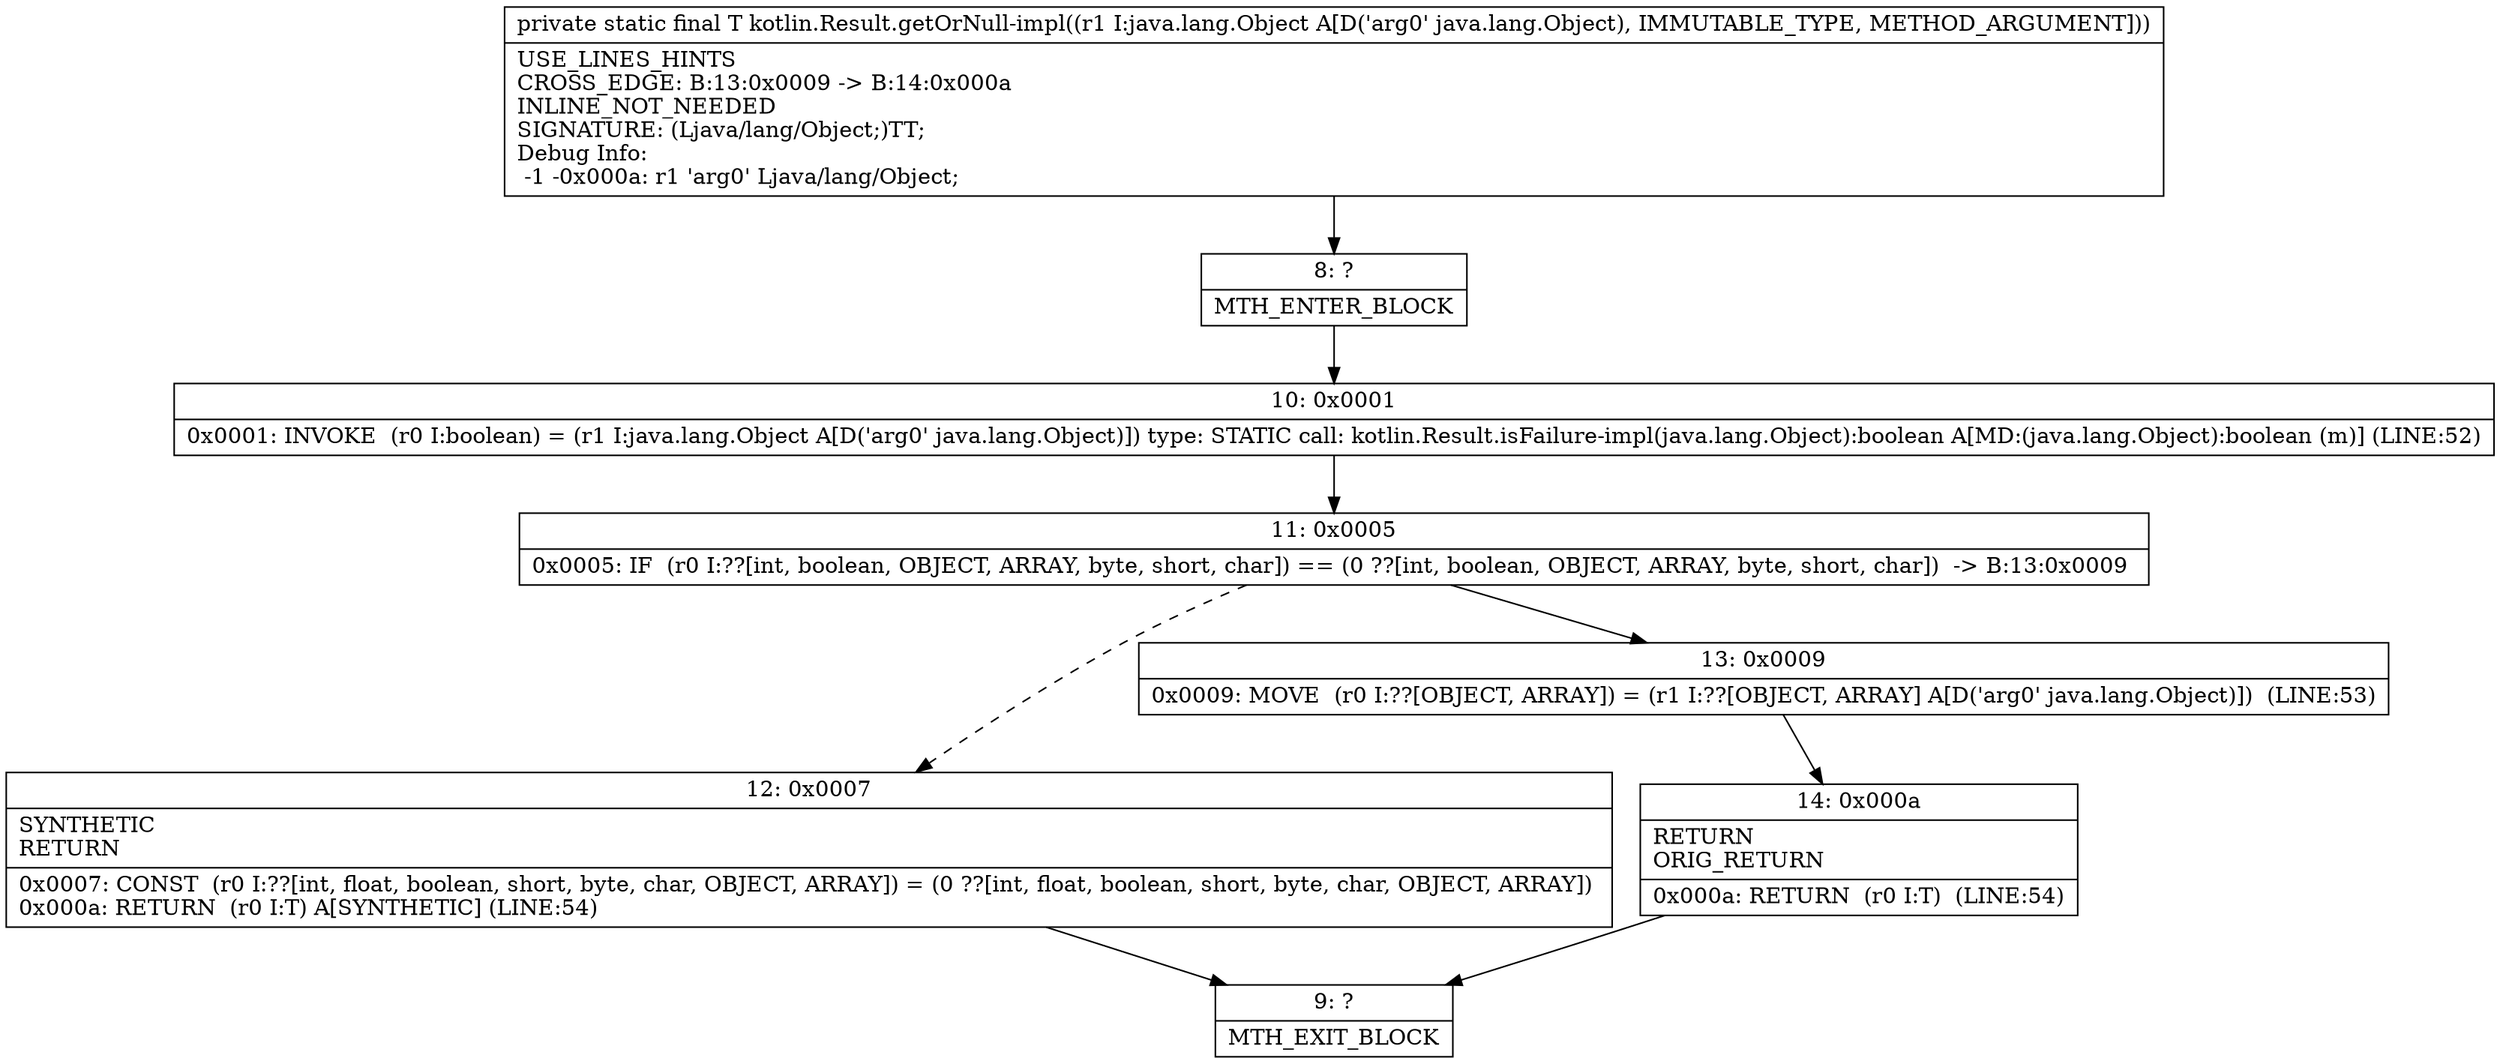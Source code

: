 digraph "CFG forkotlin.Result.getOrNull\-impl(Ljava\/lang\/Object;)Ljava\/lang\/Object;" {
Node_8 [shape=record,label="{8\:\ ?|MTH_ENTER_BLOCK\l}"];
Node_10 [shape=record,label="{10\:\ 0x0001|0x0001: INVOKE  (r0 I:boolean) = (r1 I:java.lang.Object A[D('arg0' java.lang.Object)]) type: STATIC call: kotlin.Result.isFailure\-impl(java.lang.Object):boolean A[MD:(java.lang.Object):boolean (m)] (LINE:52)\l}"];
Node_11 [shape=record,label="{11\:\ 0x0005|0x0005: IF  (r0 I:??[int, boolean, OBJECT, ARRAY, byte, short, char]) == (0 ??[int, boolean, OBJECT, ARRAY, byte, short, char])  \-\> B:13:0x0009 \l}"];
Node_12 [shape=record,label="{12\:\ 0x0007|SYNTHETIC\lRETURN\l|0x0007: CONST  (r0 I:??[int, float, boolean, short, byte, char, OBJECT, ARRAY]) = (0 ??[int, float, boolean, short, byte, char, OBJECT, ARRAY]) \l0x000a: RETURN  (r0 I:T) A[SYNTHETIC] (LINE:54)\l}"];
Node_9 [shape=record,label="{9\:\ ?|MTH_EXIT_BLOCK\l}"];
Node_13 [shape=record,label="{13\:\ 0x0009|0x0009: MOVE  (r0 I:??[OBJECT, ARRAY]) = (r1 I:??[OBJECT, ARRAY] A[D('arg0' java.lang.Object)])  (LINE:53)\l}"];
Node_14 [shape=record,label="{14\:\ 0x000a|RETURN\lORIG_RETURN\l|0x000a: RETURN  (r0 I:T)  (LINE:54)\l}"];
MethodNode[shape=record,label="{private static final T kotlin.Result.getOrNull\-impl((r1 I:java.lang.Object A[D('arg0' java.lang.Object), IMMUTABLE_TYPE, METHOD_ARGUMENT]))  | USE_LINES_HINTS\lCROSS_EDGE: B:13:0x0009 \-\> B:14:0x000a\lINLINE_NOT_NEEDED\lSIGNATURE: (Ljava\/lang\/Object;)TT;\lDebug Info:\l  \-1 \-0x000a: r1 'arg0' Ljava\/lang\/Object;\l}"];
MethodNode -> Node_8;Node_8 -> Node_10;
Node_10 -> Node_11;
Node_11 -> Node_12[style=dashed];
Node_11 -> Node_13;
Node_12 -> Node_9;
Node_13 -> Node_14;
Node_14 -> Node_9;
}

